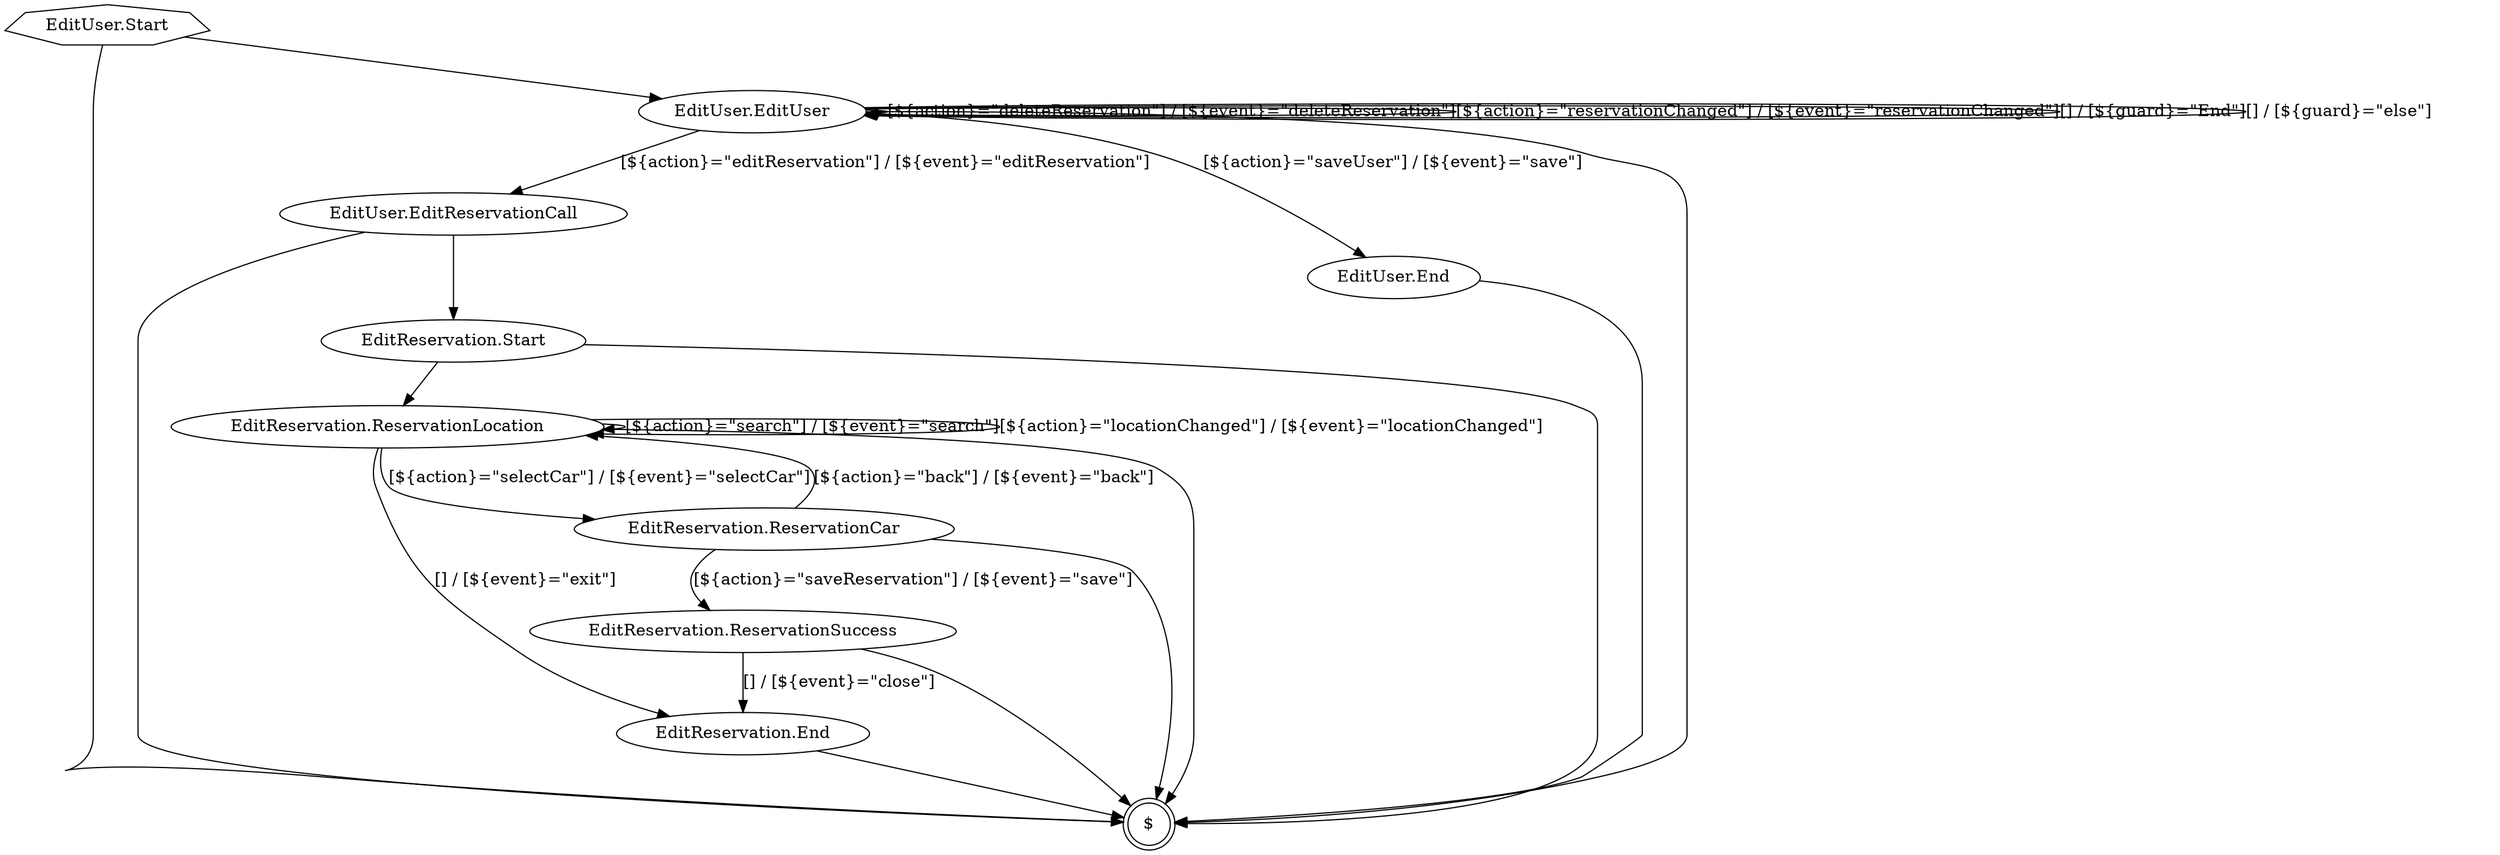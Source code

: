 digraph G {
graph [dpi = 600]"$" [label="$",shape=doublecircle];
"EditReservation.End" [label="EditReservation.End",shape=ellipse];
"EditReservation.ReservationCar" [label="EditReservation.ReservationCar",shape=ellipse];
"EditReservation.ReservationLocation" [label="EditReservation.ReservationLocation",shape=ellipse];
"EditReservation.ReservationSuccess" [label="EditReservation.ReservationSuccess",shape=ellipse];
"EditReservation.Start" [label="EditReservation.Start",shape=ellipse];
"EditUser.EditReservationCall" [label="EditUser.EditReservationCall",shape=ellipse];
"EditUser.EditUser" [label="EditUser.EditUser",shape=ellipse];
"EditUser.End" [label="EditUser.End",shape=ellipse];
"EditUser.Start" [label="EditUser.Start",shape=septagon];
"EditReservation.Start"->"$" [style=solid,label=""];
"EditReservation.ReservationLocation"->"$" [style=solid,label=""];
"EditReservation.ReservationCar"->"$" [style=solid,label=""];
"EditReservation.ReservationSuccess"->"$" [style=solid,label=""];
"EditReservation.End"->"$" [style=solid,label=""];
"EditUser.Start"->"$" [style=solid,label=""];
"EditUser.EditUser"->"$" [style=solid,label=""];
"EditUser.EditReservationCall"->"$" [style=solid,label=""];
"EditUser.End"->"$" [style=solid,label=""];
"EditReservation.Start"->"EditReservation.ReservationLocation" [style=solid,label=""];
"EditReservation.ReservationLocation"->"EditReservation.ReservationLocation" [style=solid,label="[${action}=\"search\"] / [${event}=\"search\"]"];
"EditReservation.ReservationLocation"->"EditReservation.ReservationLocation" [style=solid,label="[${action}=\"locationChanged\"] / [${event}=\"locationChanged\"]"];
"EditReservation.ReservationLocation"->"EditReservation.ReservationCar" [style=solid,label="[${action}=\"selectCar\"] / [${event}=\"selectCar\"]"];
"EditReservation.ReservationLocation"->"EditReservation.End" [style=solid,label="[] / [${event}=\"exit\"]"];
"EditReservation.ReservationCar"->"EditReservation.ReservationLocation" [style=solid,label="[${action}=\"back\"] / [${event}=\"back\"]"];
"EditReservation.ReservationCar"->"EditReservation.ReservationSuccess" [style=solid,label="[${action}=\"saveReservation\"] / [${event}=\"save\"]"];
"EditReservation.ReservationSuccess"->"EditReservation.End" [style=solid,label="[] / [${event}=\"close\"]"];
"EditUser.Start"->"EditUser.EditUser" [style=solid,label=""];
"EditUser.EditUser"->"EditUser.EditUser" [style=solid,label="[${action}=\"deleteReservation\"] / [${event}=\"deleteReservation\"]"];
"EditUser.EditUser"->"EditUser.EditUser" [style=solid,label="[${action}=\"reservationChanged\"] / [${event}=\"reservationChanged\"]"];
"EditUser.EditUser"->"EditUser.EditReservationCall" [style=solid,label="[${action}=\"editReservation\"] / [${event}=\"editReservation\"]"];
"EditUser.EditUser"->"EditUser.End" [style=solid,label="[${action}=\"saveUser\"] / [${event}=\"save\"]"];
"EditUser.EditUser"->"EditUser.EditUser" [style=solid,label="[] / [${guard}=\"End\"]"];
"EditUser.EditUser"->"EditUser.EditUser" [style=solid,label="[] / [${guard}=\"else\"]"];
"EditUser.EditReservationCall"->"EditReservation.Start" [style=solid,label=""];
}